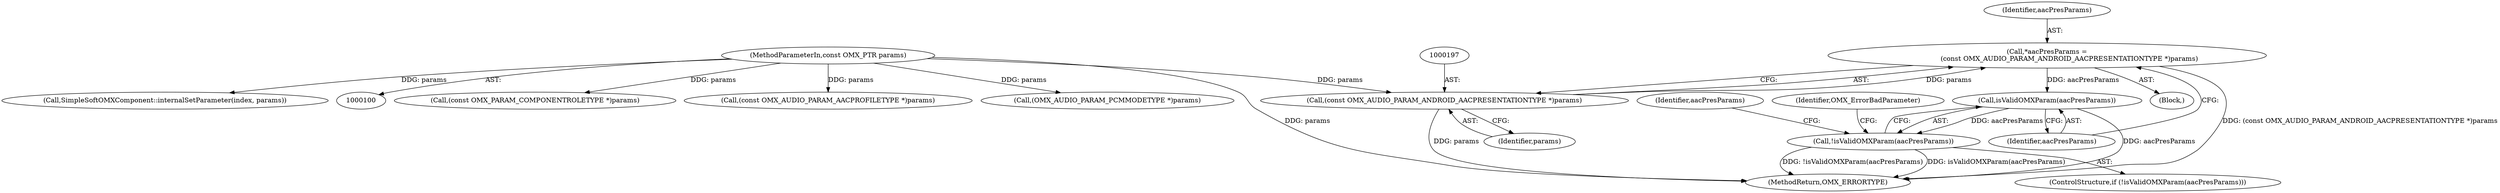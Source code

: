 digraph "0_Android_295c883fe3105b19bcd0f9e07d54c6b589fc5bff_1@pointer" {
"1000194" [label="(Call,*aacPresParams =\n                     (const OMX_AUDIO_PARAM_ANDROID_AACPRESENTATIONTYPE *)params)"];
"1000196" [label="(Call,(const OMX_AUDIO_PARAM_ANDROID_AACPRESENTATIONTYPE *)params)"];
"1000102" [label="(MethodParameterIn,const OMX_PTR params)"];
"1000201" [label="(Call,isValidOMXParam(aacPresParams))"];
"1000200" [label="(Call,!isValidOMXParam(aacPresParams))"];
"1000199" [label="(ControlStructure,if (!isValidOMXParam(aacPresParams)))"];
"1000205" [label="(Identifier,OMX_ErrorBadParameter)"];
"1000114" [label="(Call,(const OMX_PARAM_COMPONENTROLETYPE *)params)"];
"1000195" [label="(Identifier,aacPresParams)"];
"1000200" [label="(Call,!isValidOMXParam(aacPresParams))"];
"1000145" [label="(Call,(const OMX_AUDIO_PARAM_AACPROFILETYPE *)params)"];
"1000198" [label="(Identifier,params)"];
"1000201" [label="(Call,isValidOMXParam(aacPresParams))"];
"1000102" [label="(MethodParameterIn,const OMX_PTR params)"];
"1000390" [label="(Call,(OMX_AUDIO_PARAM_PCMMODETYPE *)params)"];
"1000413" [label="(Call,SimpleSoftOMXComponent::internalSetParameter(index, params))"];
"1000209" [label="(Identifier,aacPresParams)"];
"1000196" [label="(Call,(const OMX_AUDIO_PARAM_ANDROID_AACPRESENTATIONTYPE *)params)"];
"1000202" [label="(Identifier,aacPresParams)"];
"1000194" [label="(Call,*aacPresParams =\n                     (const OMX_AUDIO_PARAM_ANDROID_AACPRESENTATIONTYPE *)params)"];
"1000192" [label="(Block,)"];
"1000416" [label="(MethodReturn,OMX_ERRORTYPE)"];
"1000194" -> "1000192"  [label="AST: "];
"1000194" -> "1000196"  [label="CFG: "];
"1000195" -> "1000194"  [label="AST: "];
"1000196" -> "1000194"  [label="AST: "];
"1000202" -> "1000194"  [label="CFG: "];
"1000194" -> "1000416"  [label="DDG: (const OMX_AUDIO_PARAM_ANDROID_AACPRESENTATIONTYPE *)params"];
"1000196" -> "1000194"  [label="DDG: params"];
"1000194" -> "1000201"  [label="DDG: aacPresParams"];
"1000196" -> "1000198"  [label="CFG: "];
"1000197" -> "1000196"  [label="AST: "];
"1000198" -> "1000196"  [label="AST: "];
"1000196" -> "1000416"  [label="DDG: params"];
"1000102" -> "1000196"  [label="DDG: params"];
"1000102" -> "1000100"  [label="AST: "];
"1000102" -> "1000416"  [label="DDG: params"];
"1000102" -> "1000114"  [label="DDG: params"];
"1000102" -> "1000145"  [label="DDG: params"];
"1000102" -> "1000390"  [label="DDG: params"];
"1000102" -> "1000413"  [label="DDG: params"];
"1000201" -> "1000200"  [label="AST: "];
"1000201" -> "1000202"  [label="CFG: "];
"1000202" -> "1000201"  [label="AST: "];
"1000200" -> "1000201"  [label="CFG: "];
"1000201" -> "1000416"  [label="DDG: aacPresParams"];
"1000201" -> "1000200"  [label="DDG: aacPresParams"];
"1000200" -> "1000199"  [label="AST: "];
"1000205" -> "1000200"  [label="CFG: "];
"1000209" -> "1000200"  [label="CFG: "];
"1000200" -> "1000416"  [label="DDG: isValidOMXParam(aacPresParams)"];
"1000200" -> "1000416"  [label="DDG: !isValidOMXParam(aacPresParams)"];
}
